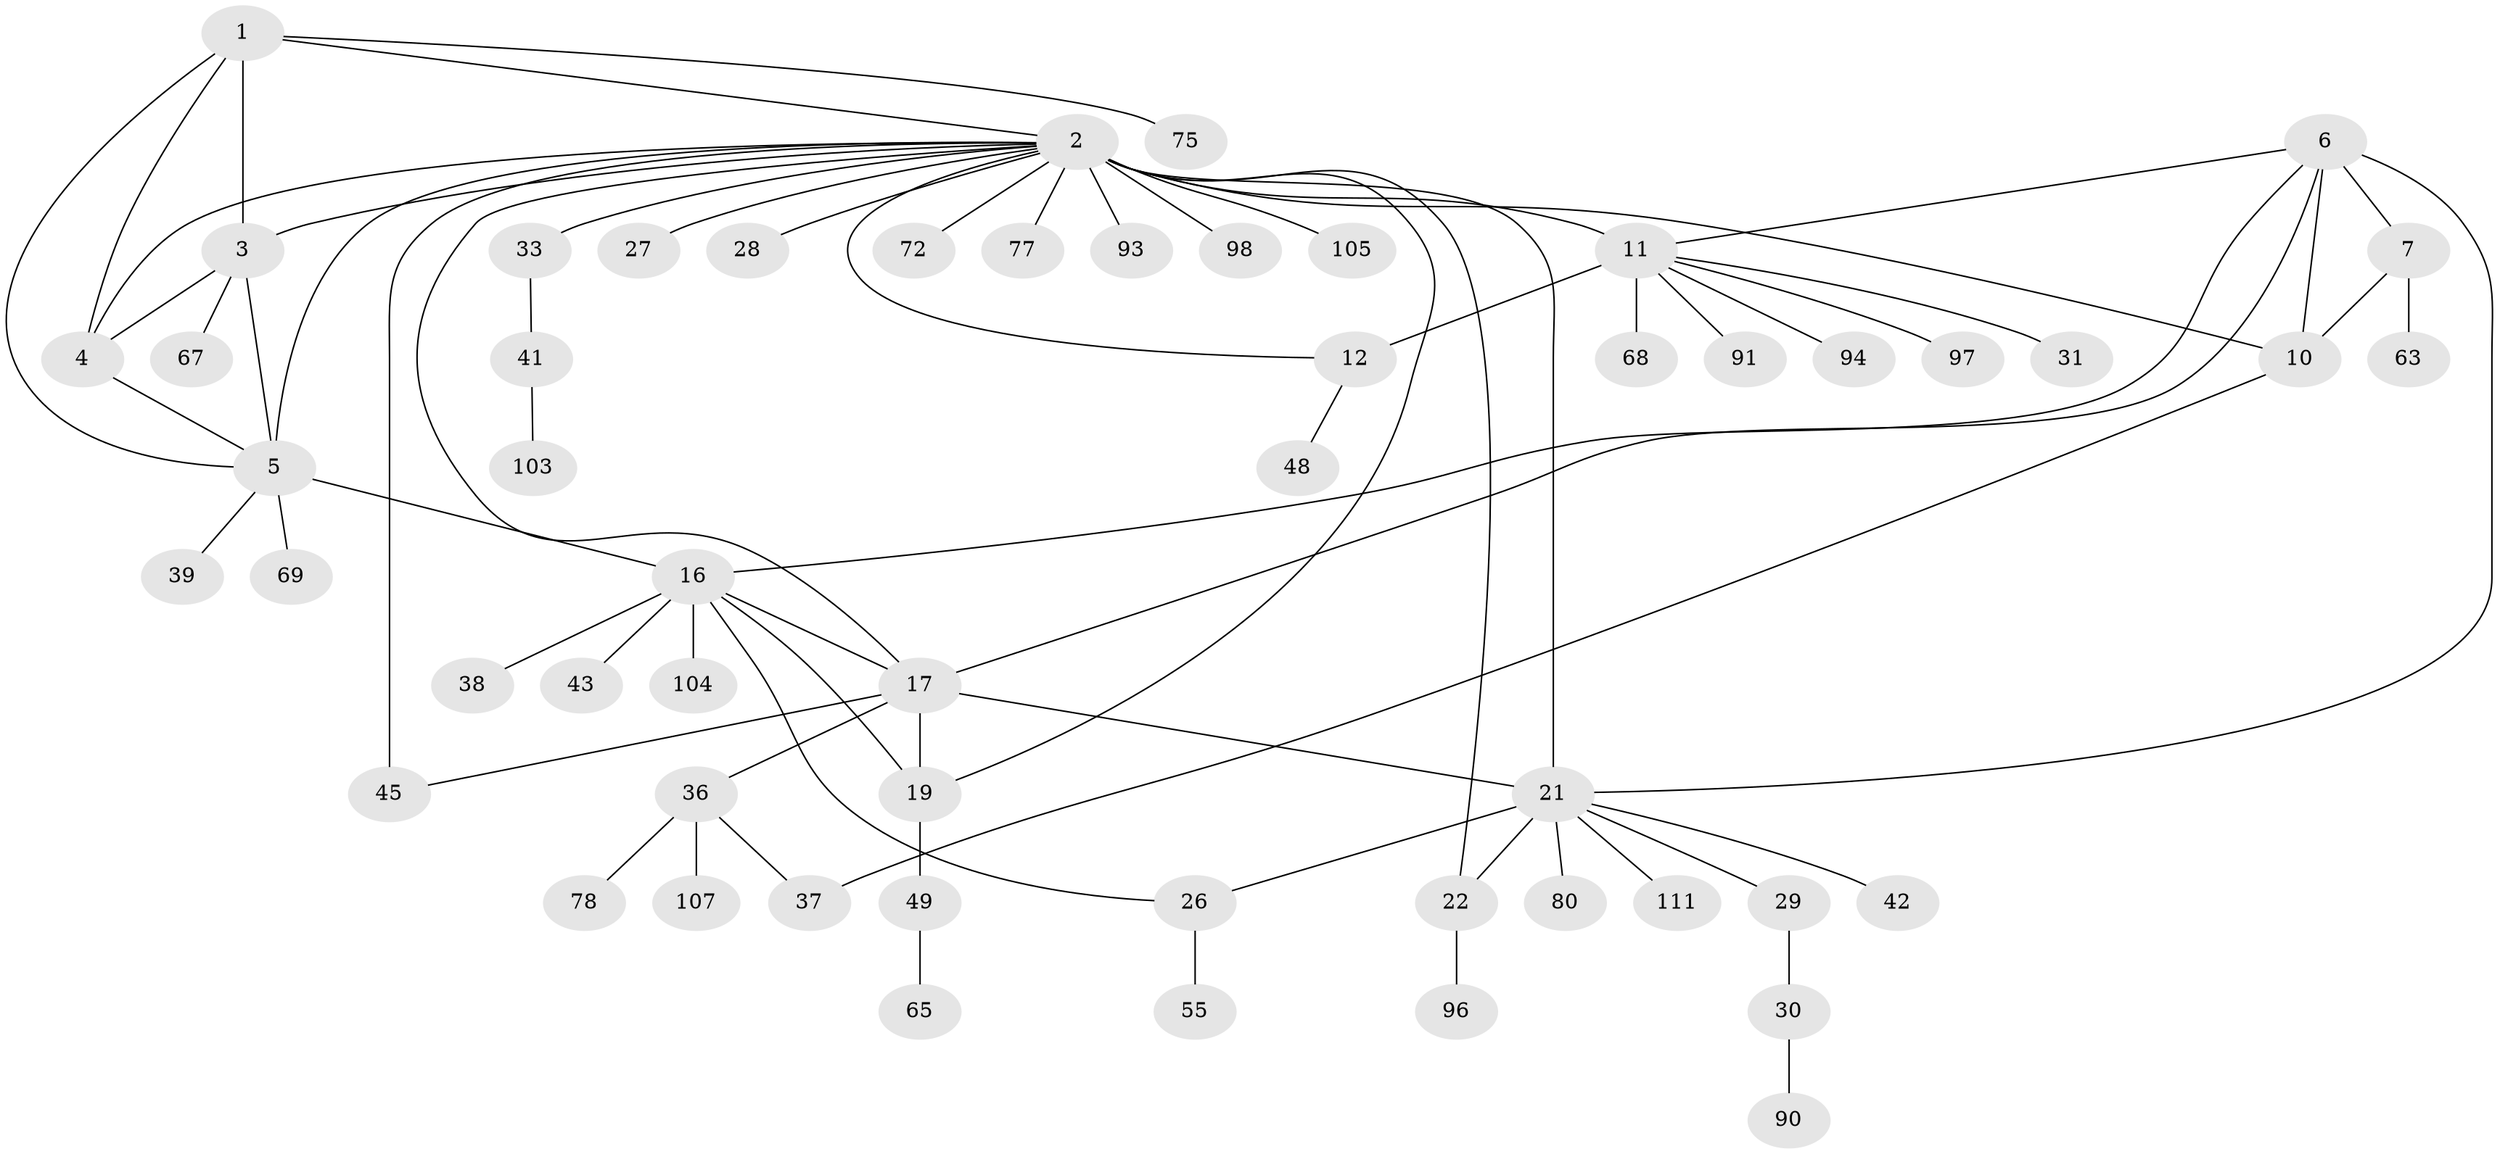 // original degree distribution, {5: 0.036036036036036036, 13: 0.009009009009009009, 4: 0.018018018018018018, 10: 0.018018018018018018, 11: 0.018018018018018018, 6: 0.036036036036036036, 7: 0.06306306306306306, 9: 0.009009009009009009, 8: 0.018018018018018018, 12: 0.018018018018018018, 1: 0.5765765765765766, 2: 0.15315315315315314, 3: 0.02702702702702703}
// Generated by graph-tools (version 1.1) at 2025/15/03/09/25 04:15:47]
// undirected, 55 vertices, 74 edges
graph export_dot {
graph [start="1"]
  node [color=gray90,style=filled];
  1;
  2 [super="+74+14+84"];
  3;
  4;
  5 [super="+81+89+106+62"];
  6 [super="+53+40+9+46"];
  7 [super="+95+100+8"];
  10;
  11 [super="+15+61+13+102"];
  12 [super="+34+101"];
  16 [super="+50+44+18+76"];
  17 [super="+32+86+57+20+35"];
  19 [super="+51"];
  21 [super="+54+23"];
  22;
  26 [super="+83+47"];
  27;
  28;
  29;
  30;
  31;
  33;
  36;
  37;
  38;
  39;
  41;
  42;
  43 [super="+70"];
  45;
  48;
  49 [super="+52"];
  55 [super="+79"];
  63;
  65;
  67;
  68;
  69;
  72;
  75;
  77;
  78;
  80;
  90;
  91;
  93;
  94 [super="+108"];
  96;
  97;
  98;
  103;
  104;
  105;
  107;
  111;
  1 -- 2;
  1 -- 3;
  1 -- 4;
  1 -- 5;
  1 -- 75;
  2 -- 3;
  2 -- 4;
  2 -- 5;
  2 -- 10;
  2 -- 21 [weight=5];
  2 -- 28;
  2 -- 45 [weight=2];
  2 -- 72;
  2 -- 33;
  2 -- 98;
  2 -- 105;
  2 -- 11 [weight=3];
  2 -- 12;
  2 -- 77;
  2 -- 17 [weight=2];
  2 -- 19 [weight=2];
  2 -- 22;
  2 -- 27;
  2 -- 93;
  3 -- 4;
  3 -- 5;
  3 -- 67;
  4 -- 5;
  5 -- 16;
  5 -- 39;
  5 -- 69;
  6 -- 7 [weight=4];
  6 -- 10 [weight=2];
  6 -- 16 [weight=2];
  6 -- 17;
  6 -- 11;
  6 -- 21;
  7 -- 10 [weight=2];
  7 -- 63;
  10 -- 37;
  11 -- 12 [weight=3];
  11 -- 68;
  11 -- 97;
  11 -- 91;
  11 -- 94;
  11 -- 31;
  12 -- 48;
  16 -- 17 [weight=4];
  16 -- 19 [weight=2];
  16 -- 26;
  16 -- 38;
  16 -- 104;
  16 -- 43;
  17 -- 19 [weight=2];
  17 -- 36;
  17 -- 45;
  17 -- 21;
  19 -- 49;
  21 -- 22 [weight=3];
  21 -- 29;
  21 -- 42;
  21 -- 111;
  21 -- 80;
  21 -- 26;
  22 -- 96;
  26 -- 55;
  29 -- 30;
  30 -- 90;
  33 -- 41;
  36 -- 37;
  36 -- 78;
  36 -- 107;
  41 -- 103;
  49 -- 65;
}
